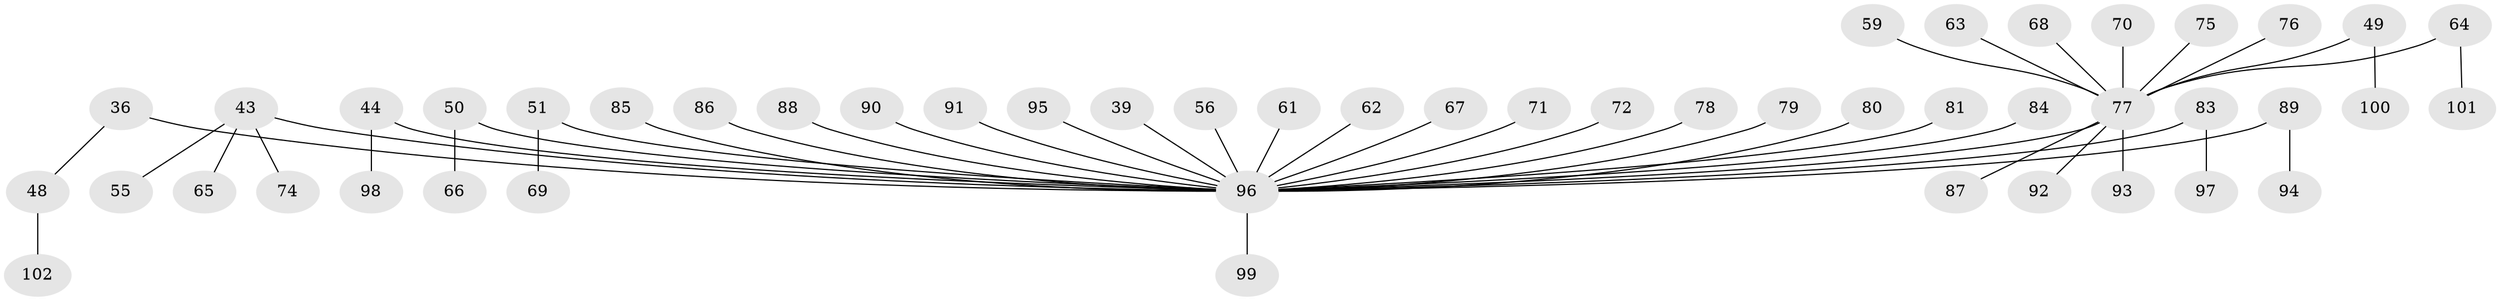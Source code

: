 // original degree distribution, {6: 0.029411764705882353, 3: 0.13725490196078433, 4: 0.08823529411764706, 5: 0.00980392156862745, 2: 0.18627450980392157, 1: 0.5392156862745098, 8: 0.00980392156862745}
// Generated by graph-tools (version 1.1) at 2025/53/03/09/25 04:53:23]
// undirected, 51 vertices, 50 edges
graph export_dot {
graph [start="1"]
  node [color=gray90,style=filled];
  36;
  39;
  43 [super="+29+34"];
  44;
  48;
  49 [super="+46"];
  50;
  51;
  55;
  56;
  59;
  61;
  62;
  63;
  64 [super="+52"];
  65;
  66;
  67;
  68;
  69;
  70;
  71;
  72;
  74;
  75;
  76;
  77 [super="+37+38+18+31+54+57+32+42+47"];
  78;
  79;
  80;
  81;
  83;
  84;
  85;
  86;
  87;
  88;
  89 [super="+60+73"];
  90;
  91;
  92;
  93;
  94;
  95;
  96 [super="+16+24+28+41+35+53+82"];
  97;
  98;
  99;
  100;
  101;
  102;
  36 -- 48;
  36 -- 96;
  39 -- 96;
  43 -- 55;
  43 -- 74;
  43 -- 65;
  43 -- 96;
  44 -- 98;
  44 -- 96;
  48 -- 102;
  49 -- 100;
  49 -- 77;
  50 -- 66;
  50 -- 96;
  51 -- 69;
  51 -- 96;
  56 -- 96;
  59 -- 77;
  61 -- 96;
  62 -- 96;
  63 -- 77;
  64 -- 77;
  64 -- 101;
  67 -- 96;
  68 -- 77;
  70 -- 77;
  71 -- 96;
  72 -- 96;
  75 -- 77;
  76 -- 77;
  77 -- 87;
  77 -- 93;
  77 -- 92;
  77 -- 96;
  78 -- 96;
  79 -- 96;
  80 -- 96;
  81 -- 96;
  83 -- 97;
  83 -- 96;
  84 -- 96;
  85 -- 96;
  86 -- 96;
  88 -- 96;
  89 -- 94;
  89 -- 96;
  90 -- 96;
  91 -- 96;
  95 -- 96;
  96 -- 99;
}
